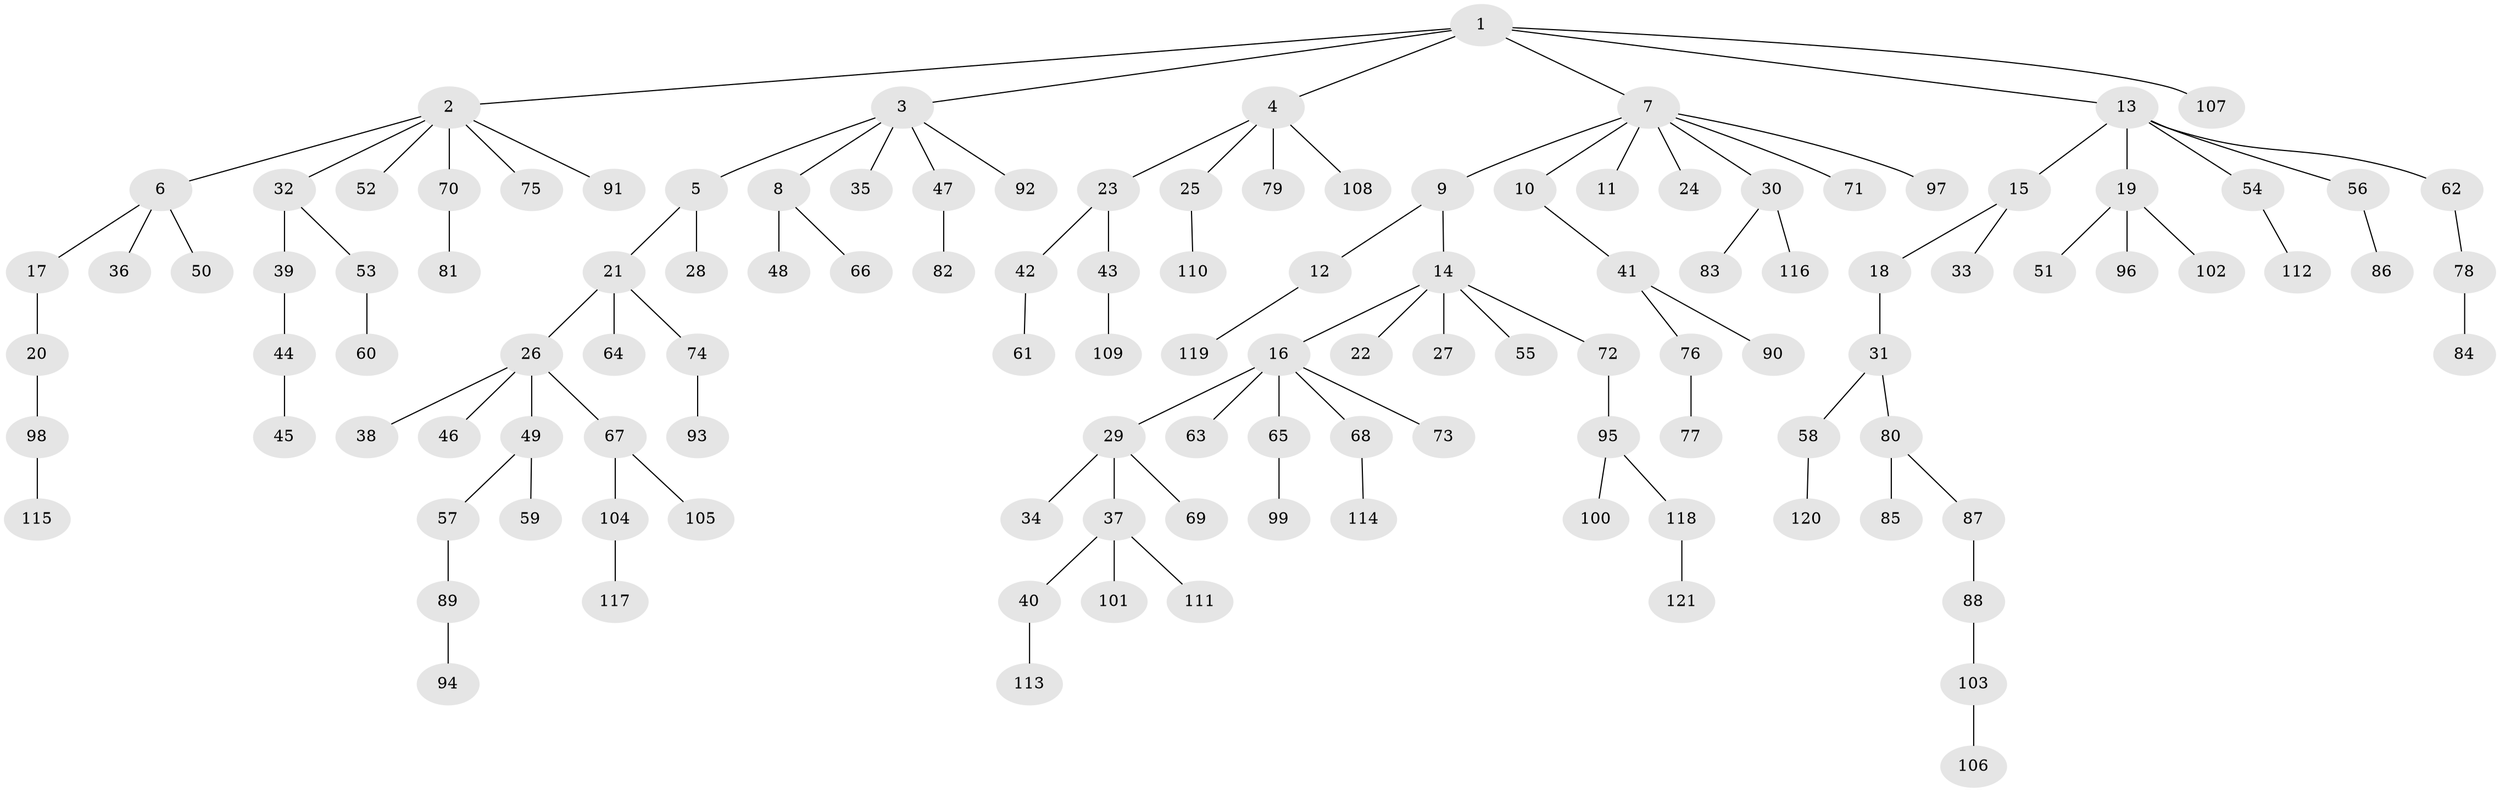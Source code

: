 // coarse degree distribution, {10: 0.011904761904761904, 9: 0.011904761904761904, 4: 0.03571428571428571, 2: 0.15476190476190477, 7: 0.023809523809523808, 3: 0.10714285714285714, 5: 0.023809523809523808, 1: 0.6190476190476191, 6: 0.011904761904761904}
// Generated by graph-tools (version 1.1) at 2025/24/03/03/25 07:24:05]
// undirected, 121 vertices, 120 edges
graph export_dot {
graph [start="1"]
  node [color=gray90,style=filled];
  1;
  2;
  3;
  4;
  5;
  6;
  7;
  8;
  9;
  10;
  11;
  12;
  13;
  14;
  15;
  16;
  17;
  18;
  19;
  20;
  21;
  22;
  23;
  24;
  25;
  26;
  27;
  28;
  29;
  30;
  31;
  32;
  33;
  34;
  35;
  36;
  37;
  38;
  39;
  40;
  41;
  42;
  43;
  44;
  45;
  46;
  47;
  48;
  49;
  50;
  51;
  52;
  53;
  54;
  55;
  56;
  57;
  58;
  59;
  60;
  61;
  62;
  63;
  64;
  65;
  66;
  67;
  68;
  69;
  70;
  71;
  72;
  73;
  74;
  75;
  76;
  77;
  78;
  79;
  80;
  81;
  82;
  83;
  84;
  85;
  86;
  87;
  88;
  89;
  90;
  91;
  92;
  93;
  94;
  95;
  96;
  97;
  98;
  99;
  100;
  101;
  102;
  103;
  104;
  105;
  106;
  107;
  108;
  109;
  110;
  111;
  112;
  113;
  114;
  115;
  116;
  117;
  118;
  119;
  120;
  121;
  1 -- 2;
  1 -- 3;
  1 -- 4;
  1 -- 7;
  1 -- 13;
  1 -- 107;
  2 -- 6;
  2 -- 32;
  2 -- 52;
  2 -- 70;
  2 -- 75;
  2 -- 91;
  3 -- 5;
  3 -- 8;
  3 -- 35;
  3 -- 47;
  3 -- 92;
  4 -- 23;
  4 -- 25;
  4 -- 79;
  4 -- 108;
  5 -- 21;
  5 -- 28;
  6 -- 17;
  6 -- 36;
  6 -- 50;
  7 -- 9;
  7 -- 10;
  7 -- 11;
  7 -- 24;
  7 -- 30;
  7 -- 71;
  7 -- 97;
  8 -- 48;
  8 -- 66;
  9 -- 12;
  9 -- 14;
  10 -- 41;
  12 -- 119;
  13 -- 15;
  13 -- 19;
  13 -- 54;
  13 -- 56;
  13 -- 62;
  14 -- 16;
  14 -- 22;
  14 -- 27;
  14 -- 55;
  14 -- 72;
  15 -- 18;
  15 -- 33;
  16 -- 29;
  16 -- 63;
  16 -- 65;
  16 -- 68;
  16 -- 73;
  17 -- 20;
  18 -- 31;
  19 -- 51;
  19 -- 96;
  19 -- 102;
  20 -- 98;
  21 -- 26;
  21 -- 64;
  21 -- 74;
  23 -- 42;
  23 -- 43;
  25 -- 110;
  26 -- 38;
  26 -- 46;
  26 -- 49;
  26 -- 67;
  29 -- 34;
  29 -- 37;
  29 -- 69;
  30 -- 83;
  30 -- 116;
  31 -- 58;
  31 -- 80;
  32 -- 39;
  32 -- 53;
  37 -- 40;
  37 -- 101;
  37 -- 111;
  39 -- 44;
  40 -- 113;
  41 -- 76;
  41 -- 90;
  42 -- 61;
  43 -- 109;
  44 -- 45;
  47 -- 82;
  49 -- 57;
  49 -- 59;
  53 -- 60;
  54 -- 112;
  56 -- 86;
  57 -- 89;
  58 -- 120;
  62 -- 78;
  65 -- 99;
  67 -- 104;
  67 -- 105;
  68 -- 114;
  70 -- 81;
  72 -- 95;
  74 -- 93;
  76 -- 77;
  78 -- 84;
  80 -- 85;
  80 -- 87;
  87 -- 88;
  88 -- 103;
  89 -- 94;
  95 -- 100;
  95 -- 118;
  98 -- 115;
  103 -- 106;
  104 -- 117;
  118 -- 121;
}
